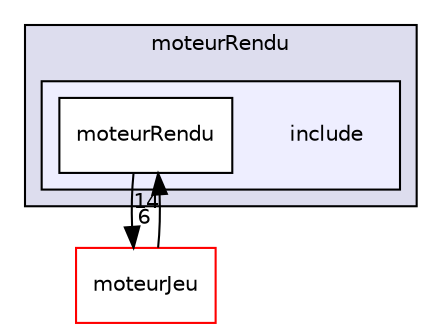 digraph "/home/bastien/Bureau/Temple-OpenGL/moteurRendu/include" {
  bgcolor=transparent;
  compound=true
  node [ fontsize="10", fontname="Helvetica"];
  edge [ labelfontsize="10", labelfontname="Helvetica"];
  subgraph clusterdir_2098160b2e315be4ae8a7d2dbc0c58ea {
    graph [ bgcolor="#ddddee", pencolor="black", label="moteurRendu" fontname="Helvetica", fontsize="10", URL="dir_2098160b2e315be4ae8a7d2dbc0c58ea.html"]
  subgraph clusterdir_4ecb0b9449d5db226598c7bc97d0d3e5 {
    graph [ bgcolor="#eeeeff", pencolor="black", label="" URL="dir_4ecb0b9449d5db226598c7bc97d0d3e5.html"];
    dir_4ecb0b9449d5db226598c7bc97d0d3e5 [shape=plaintext label="include"];
    dir_9955da3903724d98cb645abc52286bb6 [shape=box label="moteurRendu" color="black" fillcolor="white" style="filled" URL="dir_9955da3903724d98cb645abc52286bb6.html"];
  }
  }
  dir_ac034f0d507295612ba9d7c994ada95f [shape=box label="moteurJeu" color="red" URL="dir_ac034f0d507295612ba9d7c994ada95f.html"];
  dir_9955da3903724d98cb645abc52286bb6->dir_ac034f0d507295612ba9d7c994ada95f [headlabel="6", labeldistance=1.5 headhref="dir_000006_000001.html"];
  dir_ac034f0d507295612ba9d7c994ada95f->dir_9955da3903724d98cb645abc52286bb6 [headlabel="14", labeldistance=1.5 headhref="dir_000001_000006.html"];
}
